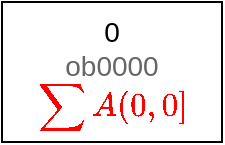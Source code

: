 <mxfile version="24.4.14" type="github">
  <diagram name="第 1 页" id="JfcvyipnLNr43_exvYc2">
    <mxGraphModel dx="794" dy="458" grid="1" gridSize="10" guides="1" tooltips="1" connect="1" arrows="1" fold="1" page="1" pageScale="1" pageWidth="827" pageHeight="1169" background="none" math="1" shadow="0">
      <root>
        <mxCell id="0" />
        <mxCell id="1" parent="0" />
        <mxCell id="XnLdAAL9Li0qIDXgQTru-4" value="&lt;font style=&quot;font-size: 14px;&quot;&gt;0&lt;/font&gt;&lt;div style=&quot;border-color: var(--border-color); font-size: 14px;&quot;&gt;&lt;font color=&quot;#666666&quot; style=&quot;border-color: var(--border-color); font-size: 14px;&quot;&gt;ob0000&lt;/font&gt;&lt;/div&gt;&lt;div style=&quot;border-color: var(--border-color); font-size: 14px;&quot;&gt;&lt;span style=&quot;font-family: SFMono-Regular, Menlo, Monaco, Consolas, &amp;quot;Liberation Mono&amp;quot;, &amp;quot;Courier New&amp;quot;, monospace; text-align: left; background-color: rgb(255, 255, 255);&quot;&gt;&lt;font style=&quot;font-size: 14px;&quot; color=&quot;#ff0000&quot;&gt;`\sum A(0,0]`&lt;/font&gt;&lt;/span&gt;&lt;br&gt;&lt;/div&gt;" style="text;html=1;align=center;verticalAlign=middle;whiteSpace=wrap;rounded=0;fillColor=none;strokeColor=default;" vertex="1" parent="1">
          <mxGeometry x="304" y="30" width="110" height="70" as="geometry" />
        </mxCell>
      </root>
    </mxGraphModel>
  </diagram>
</mxfile>
